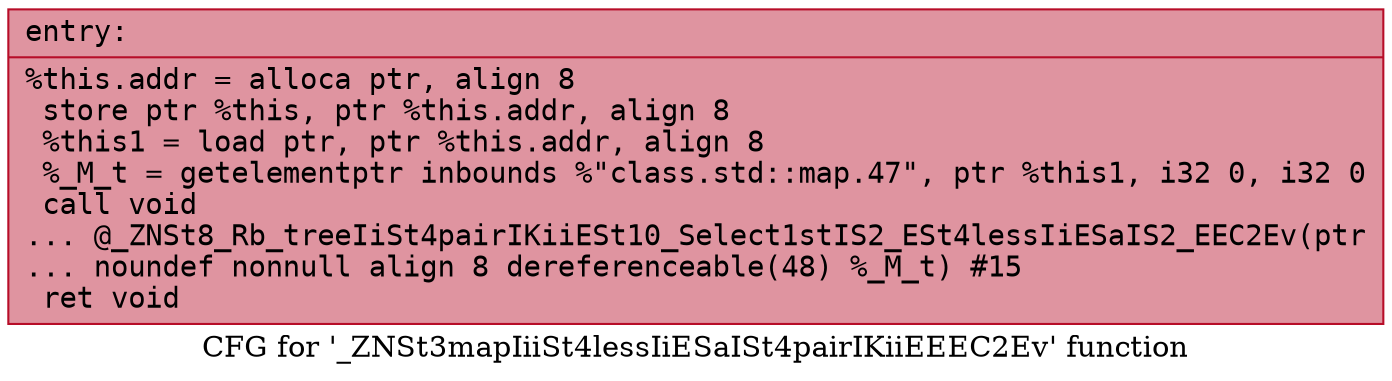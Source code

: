 digraph "CFG for '_ZNSt3mapIiiSt4lessIiESaISt4pairIKiiEEEC2Ev' function" {
	label="CFG for '_ZNSt3mapIiiSt4lessIiESaISt4pairIKiiEEEC2Ev' function";

	Node0x55ba303a86b0 [shape=record,color="#b70d28ff", style=filled, fillcolor="#b70d2870" fontname="Courier",label="{entry:\l|  %this.addr = alloca ptr, align 8\l  store ptr %this, ptr %this.addr, align 8\l  %this1 = load ptr, ptr %this.addr, align 8\l  %_M_t = getelementptr inbounds %\"class.std::map.47\", ptr %this1, i32 0, i32 0\l  call void\l... @_ZNSt8_Rb_treeIiSt4pairIKiiESt10_Select1stIS2_ESt4lessIiESaIS2_EEC2Ev(ptr\l... noundef nonnull align 8 dereferenceable(48) %_M_t) #15\l  ret void\l}"];
}
